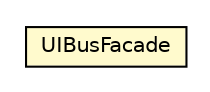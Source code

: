 #!/usr/local/bin/dot
#
# Class diagram 
# Generated by UMLGraph version R5_6-24-gf6e263 (http://www.umlgraph.org/)
#

digraph G {
	edge [fontname="Helvetica",fontsize=10,labelfontname="Helvetica",labelfontsize=10];
	node [fontname="Helvetica",fontsize=10,shape=plaintext];
	nodesep=0.25;
	ranksep=0.5;
	// org.universAAL.middleware.ui.UIBusFacade
	c8412630 [label=<<table title="org.universAAL.middleware.ui.UIBusFacade" border="0" cellborder="1" cellspacing="0" cellpadding="2" port="p" bgcolor="lemonChiffon" href="./UIBusFacade.html">
		<tr><td><table border="0" cellspacing="0" cellpadding="1">
<tr><td align="center" balign="center"> UIBusFacade </td></tr>
		</table></td></tr>
		</table>>, URL="./UIBusFacade.html", fontname="Helvetica", fontcolor="black", fontsize=10.0];
}

